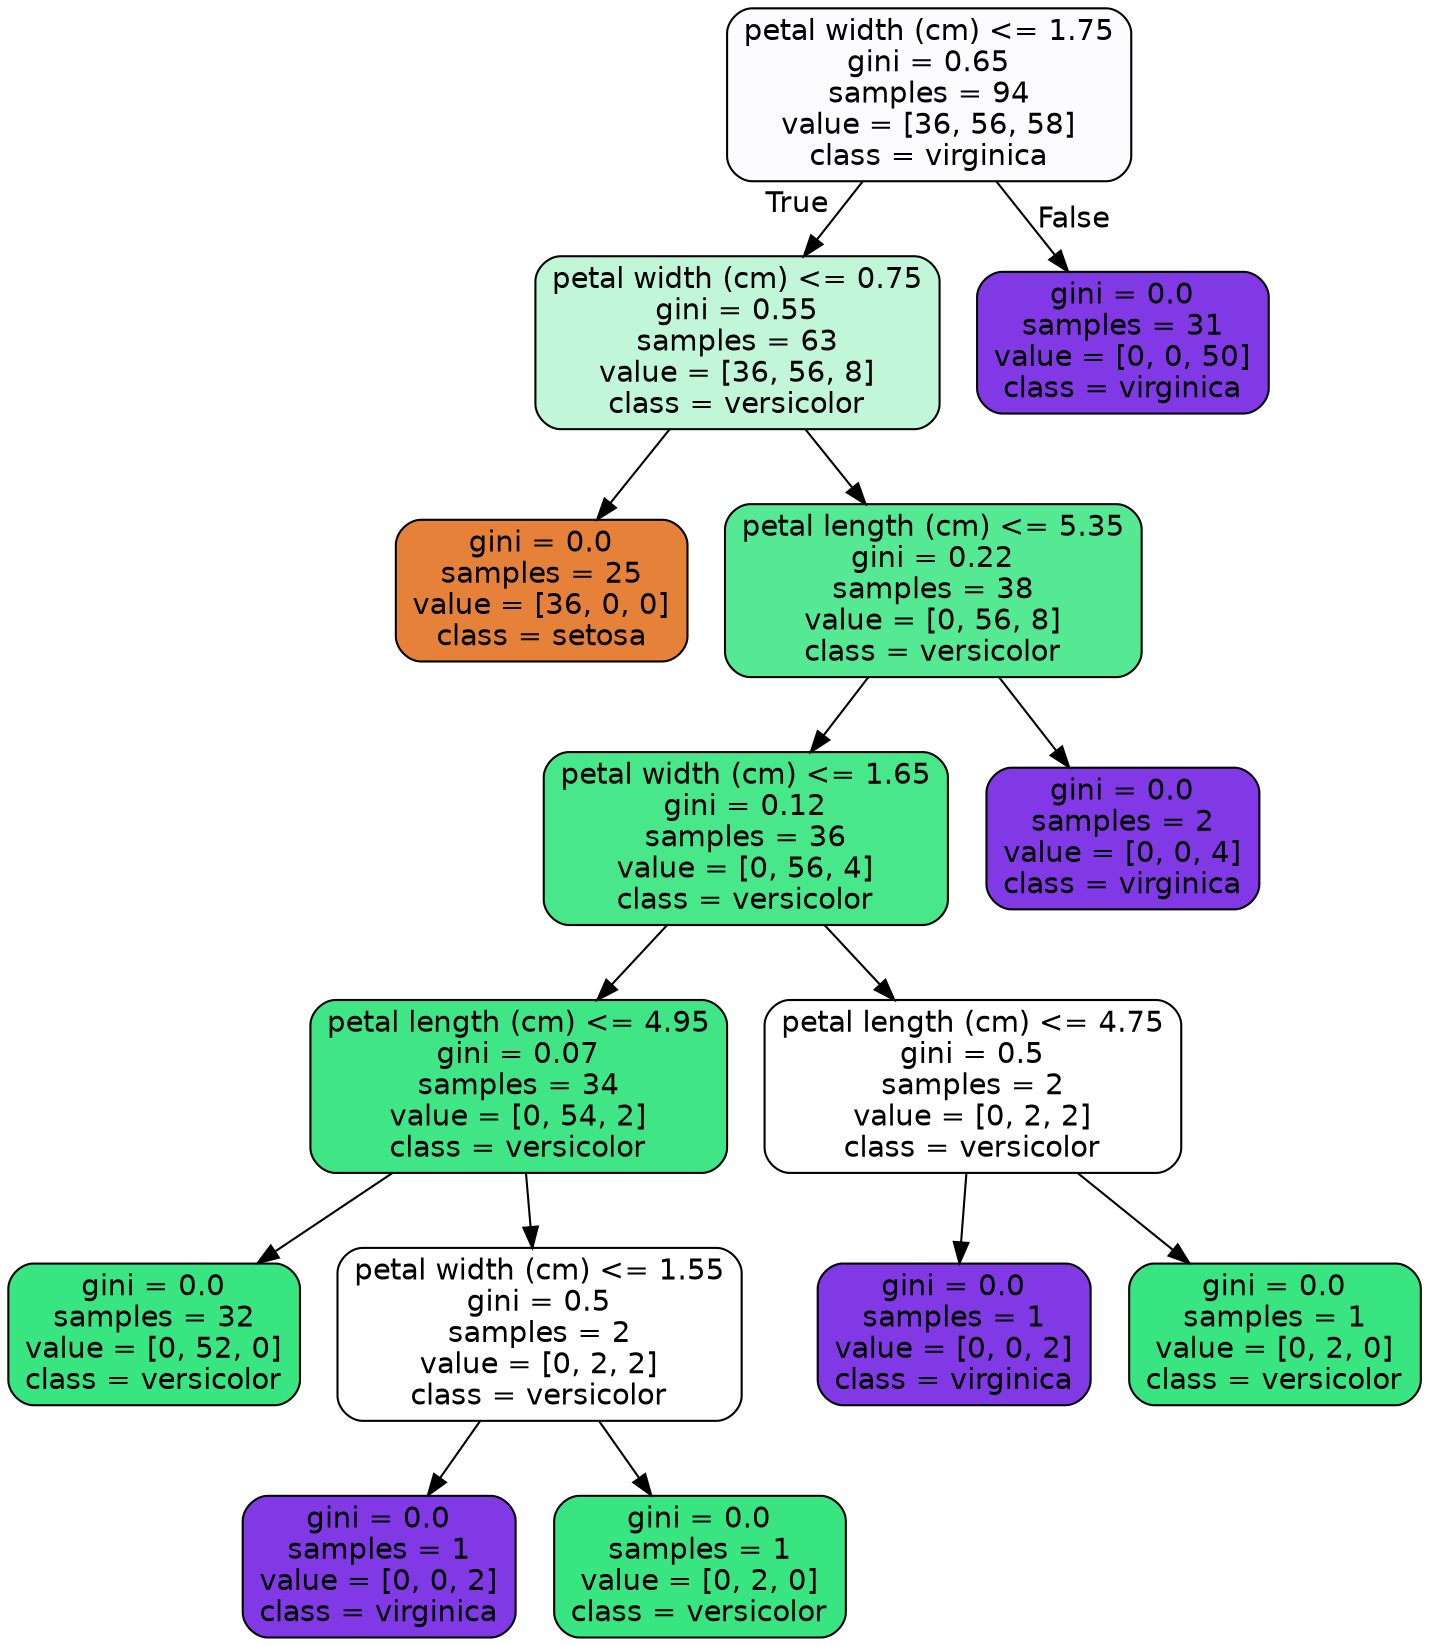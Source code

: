 digraph Tree {
node [shape=box, style="filled, rounded", color="black", fontname=helvetica] ;
edge [fontname=helvetica] ;
0 [label="petal width (cm) <= 1.75\ngini = 0.65\nsamples = 94\nvalue = [36, 56, 58]\nclass = virginica", fillcolor="#fcfbfe"] ;
1 [label="petal width (cm) <= 0.75\ngini = 0.55\nsamples = 63\nvalue = [36, 56, 8]\nclass = versicolor", fillcolor="#c1f7d8"] ;
0 -> 1 [labeldistance=2.5, labelangle=45, headlabel="True"] ;
2 [label="gini = 0.0\nsamples = 25\nvalue = [36, 0, 0]\nclass = setosa", fillcolor="#e58139"] ;
1 -> 2 ;
3 [label="petal length (cm) <= 5.35\ngini = 0.22\nsamples = 38\nvalue = [0, 56, 8]\nclass = versicolor", fillcolor="#55e993"] ;
1 -> 3 ;
4 [label="petal width (cm) <= 1.65\ngini = 0.12\nsamples = 36\nvalue = [0, 56, 4]\nclass = versicolor", fillcolor="#47e78a"] ;
3 -> 4 ;
5 [label="petal length (cm) <= 4.95\ngini = 0.07\nsamples = 34\nvalue = [0, 54, 2]\nclass = versicolor", fillcolor="#40e686"] ;
4 -> 5 ;
6 [label="gini = 0.0\nsamples = 32\nvalue = [0, 52, 0]\nclass = versicolor", fillcolor="#39e581"] ;
5 -> 6 ;
7 [label="petal width (cm) <= 1.55\ngini = 0.5\nsamples = 2\nvalue = [0, 2, 2]\nclass = versicolor", fillcolor="#ffffff"] ;
5 -> 7 ;
8 [label="gini = 0.0\nsamples = 1\nvalue = [0, 0, 2]\nclass = virginica", fillcolor="#8139e5"] ;
7 -> 8 ;
9 [label="gini = 0.0\nsamples = 1\nvalue = [0, 2, 0]\nclass = versicolor", fillcolor="#39e581"] ;
7 -> 9 ;
10 [label="petal length (cm) <= 4.75\ngini = 0.5\nsamples = 2\nvalue = [0, 2, 2]\nclass = versicolor", fillcolor="#ffffff"] ;
4 -> 10 ;
11 [label="gini = 0.0\nsamples = 1\nvalue = [0, 0, 2]\nclass = virginica", fillcolor="#8139e5"] ;
10 -> 11 ;
12 [label="gini = 0.0\nsamples = 1\nvalue = [0, 2, 0]\nclass = versicolor", fillcolor="#39e581"] ;
10 -> 12 ;
13 [label="gini = 0.0\nsamples = 2\nvalue = [0, 0, 4]\nclass = virginica", fillcolor="#8139e5"] ;
3 -> 13 ;
14 [label="gini = 0.0\nsamples = 31\nvalue = [0, 0, 50]\nclass = virginica", fillcolor="#8139e5"] ;
0 -> 14 [labeldistance=2.5, labelangle=-45, headlabel="False"] ;
}